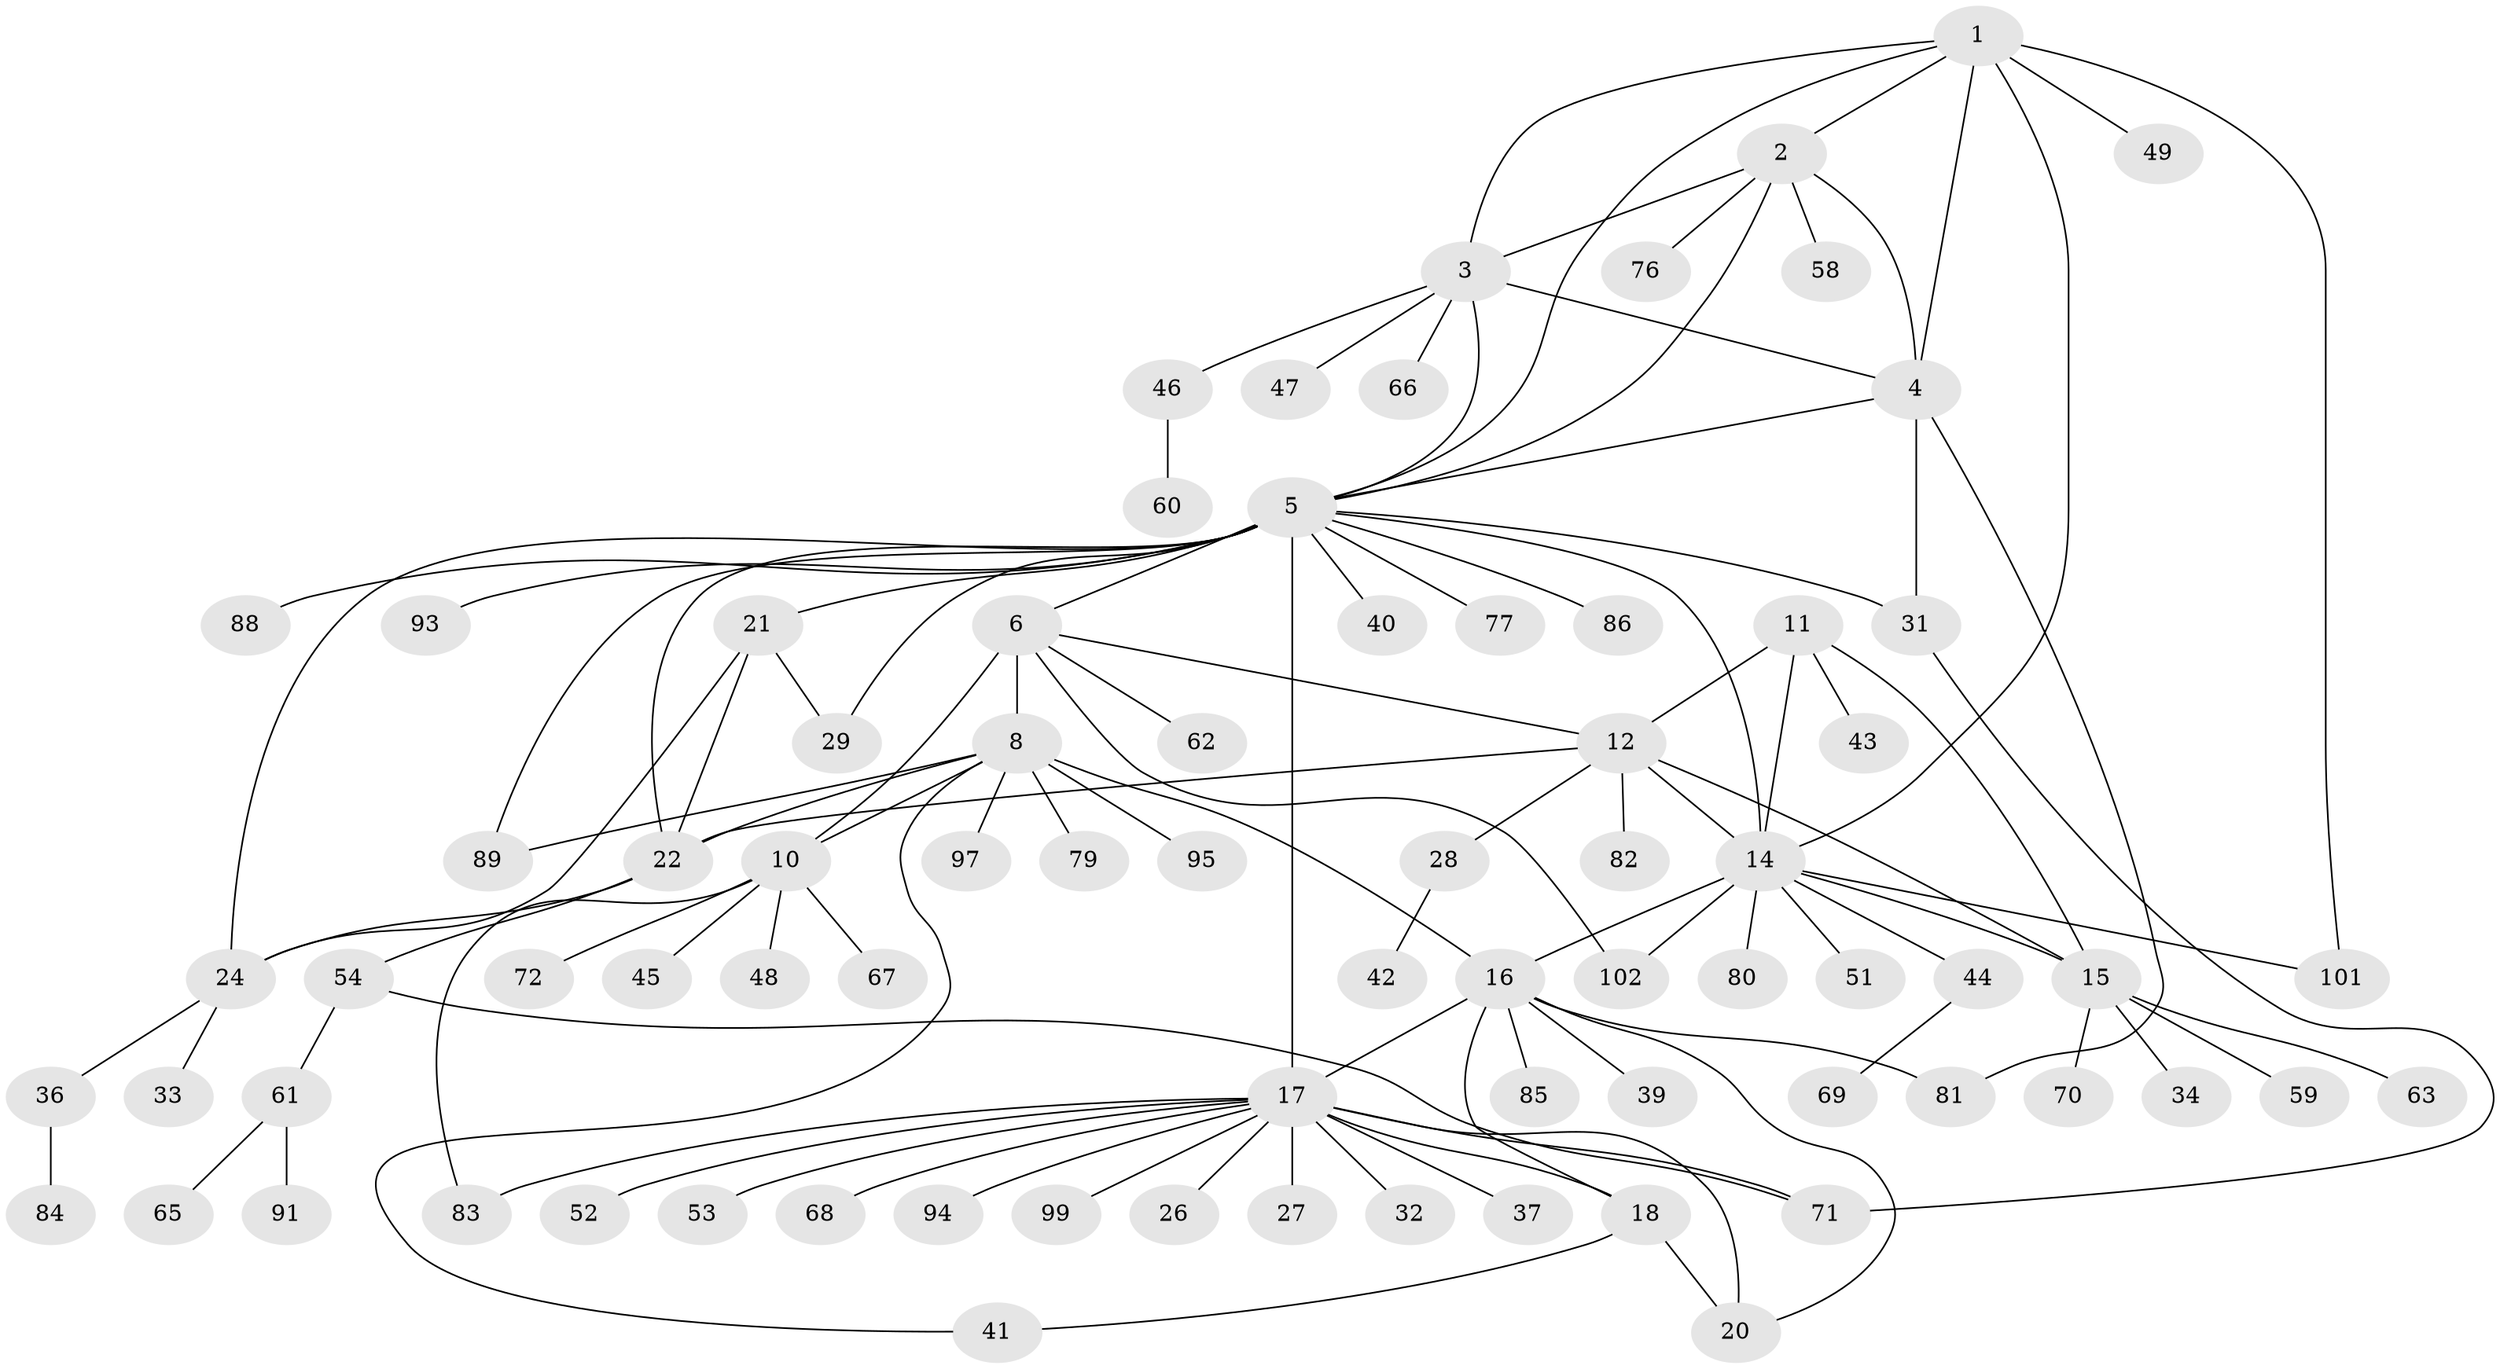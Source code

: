 // original degree distribution, {7: 0.07766990291262135, 8: 0.019417475728155338, 13: 0.009708737864077669, 5: 0.038834951456310676, 10: 0.038834951456310676, 6: 0.02912621359223301, 12: 0.009708737864077669, 9: 0.009708737864077669, 4: 0.02912621359223301, 2: 0.11650485436893204, 1: 0.5436893203883495, 3: 0.07766990291262135}
// Generated by graph-tools (version 1.1) at 2025/11/02/27/25 16:11:31]
// undirected, 78 vertices, 109 edges
graph export_dot {
graph [start="1"]
  node [color=gray90,style=filled];
  1 [super="+96"];
  2 [super="+73"];
  3 [super="+87"];
  4 [super="+55"];
  5 [super="+23"];
  6 [super="+7"];
  8 [super="+9"];
  10 [super="+30"];
  11 [super="+100"];
  12 [super="+13"];
  14 [super="+64"];
  15 [super="+35"];
  16 [super="+57"];
  17 [super="+19"];
  18 [super="+98"];
  20;
  21 [super="+92"];
  22 [super="+25"];
  24 [super="+78"];
  26 [super="+38"];
  27;
  28 [super="+50"];
  29;
  31;
  32;
  33;
  34;
  36 [super="+56"];
  37;
  39;
  40;
  41;
  42;
  43;
  44 [super="+90"];
  45;
  46;
  47;
  48;
  49;
  51;
  52;
  53;
  54 [super="+75"];
  58;
  59;
  60;
  61 [super="+103"];
  62;
  63;
  65;
  66;
  67 [super="+74"];
  68;
  69;
  70;
  71;
  72;
  76;
  77;
  79;
  80;
  81;
  82;
  83;
  84;
  85;
  86;
  88;
  89;
  91;
  93;
  94;
  95;
  97;
  99;
  101;
  102;
  1 -- 2;
  1 -- 3;
  1 -- 4;
  1 -- 5;
  1 -- 14;
  1 -- 49;
  1 -- 101;
  2 -- 3;
  2 -- 4;
  2 -- 5;
  2 -- 58;
  2 -- 76;
  3 -- 4;
  3 -- 5;
  3 -- 46;
  3 -- 47;
  3 -- 66;
  4 -- 5;
  4 -- 31;
  4 -- 81;
  5 -- 29 [weight=2];
  5 -- 40;
  5 -- 86;
  5 -- 88;
  5 -- 89;
  5 -- 17 [weight=2];
  5 -- 14;
  5 -- 77;
  5 -- 21;
  5 -- 22 [weight=2];
  5 -- 24;
  5 -- 93;
  5 -- 31;
  5 -- 6;
  6 -- 8 [weight=4];
  6 -- 10 [weight=2];
  6 -- 62;
  6 -- 102;
  6 -- 12;
  8 -- 10 [weight=2];
  8 -- 16;
  8 -- 89;
  8 -- 97;
  8 -- 41;
  8 -- 79;
  8 -- 22;
  8 -- 95;
  10 -- 45;
  10 -- 48;
  10 -- 67;
  10 -- 72;
  10 -- 83;
  11 -- 12 [weight=2];
  11 -- 14;
  11 -- 15;
  11 -- 43;
  12 -- 14 [weight=2];
  12 -- 15 [weight=2];
  12 -- 28;
  12 -- 82;
  12 -- 22;
  14 -- 15;
  14 -- 16;
  14 -- 44;
  14 -- 51;
  14 -- 80;
  14 -- 101;
  14 -- 102;
  15 -- 34;
  15 -- 59;
  15 -- 63;
  15 -- 70;
  16 -- 17 [weight=2];
  16 -- 18;
  16 -- 20;
  16 -- 39;
  16 -- 81;
  16 -- 85;
  17 -- 18 [weight=2];
  17 -- 20 [weight=2];
  17 -- 27;
  17 -- 37;
  17 -- 52;
  17 -- 68;
  17 -- 71;
  17 -- 83;
  17 -- 99;
  17 -- 32;
  17 -- 53;
  17 -- 26;
  17 -- 94;
  18 -- 20;
  18 -- 41;
  21 -- 22 [weight=2];
  21 -- 24;
  21 -- 29;
  22 -- 24 [weight=2];
  22 -- 54;
  24 -- 33;
  24 -- 36;
  28 -- 42;
  31 -- 71;
  36 -- 84;
  44 -- 69;
  46 -- 60;
  54 -- 61;
  54 -- 71;
  61 -- 65;
  61 -- 91;
}
